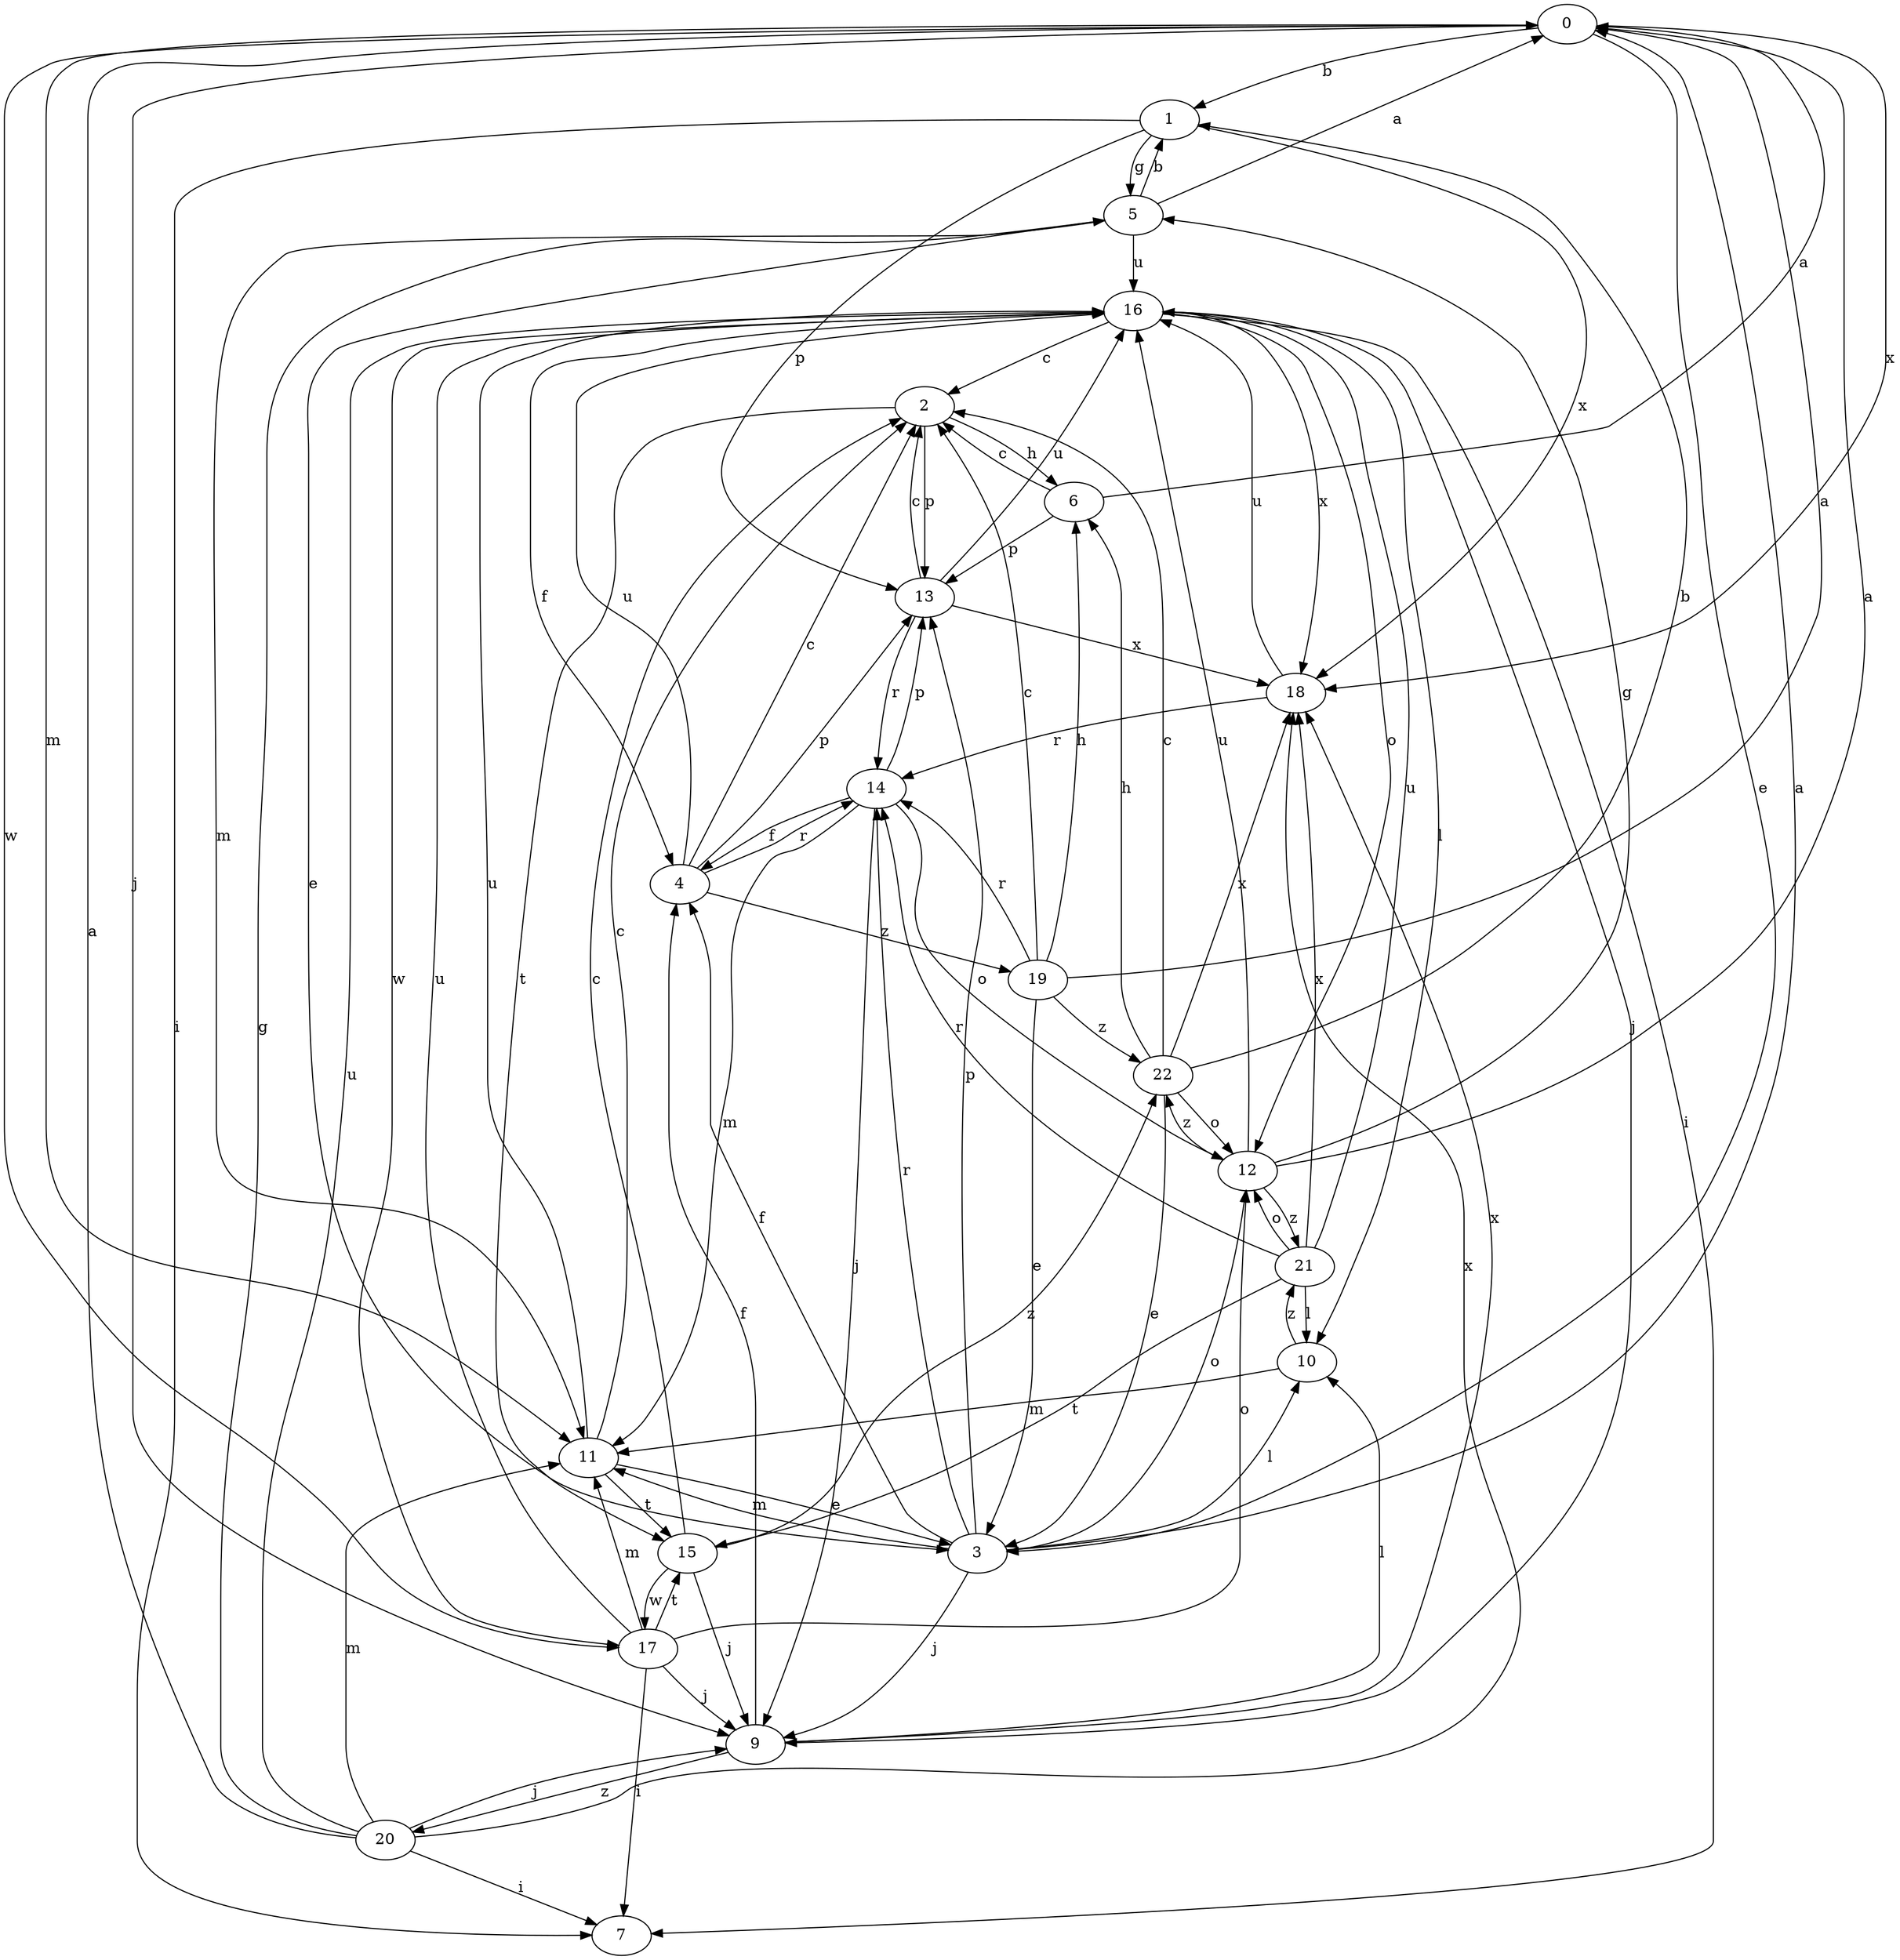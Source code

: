 strict digraph  {
0;
1;
2;
3;
4;
5;
6;
7;
9;
10;
11;
12;
13;
14;
15;
16;
17;
18;
19;
20;
21;
22;
0 -> 1  [label=b];
0 -> 3  [label=e];
0 -> 9  [label=j];
0 -> 11  [label=m];
0 -> 17  [label=w];
0 -> 18  [label=x];
1 -> 5  [label=g];
1 -> 7  [label=i];
1 -> 13  [label=p];
1 -> 18  [label=x];
2 -> 6  [label=h];
2 -> 13  [label=p];
2 -> 15  [label=t];
3 -> 0  [label=a];
3 -> 4  [label=f];
3 -> 9  [label=j];
3 -> 10  [label=l];
3 -> 11  [label=m];
3 -> 12  [label=o];
3 -> 13  [label=p];
3 -> 14  [label=r];
4 -> 2  [label=c];
4 -> 13  [label=p];
4 -> 14  [label=r];
4 -> 16  [label=u];
4 -> 19  [label=z];
5 -> 0  [label=a];
5 -> 1  [label=b];
5 -> 3  [label=e];
5 -> 11  [label=m];
5 -> 16  [label=u];
6 -> 0  [label=a];
6 -> 2  [label=c];
6 -> 13  [label=p];
9 -> 4  [label=f];
9 -> 10  [label=l];
9 -> 18  [label=x];
9 -> 20  [label=z];
10 -> 11  [label=m];
10 -> 21  [label=z];
11 -> 2  [label=c];
11 -> 3  [label=e];
11 -> 15  [label=t];
11 -> 16  [label=u];
12 -> 0  [label=a];
12 -> 5  [label=g];
12 -> 16  [label=u];
12 -> 21  [label=z];
12 -> 22  [label=z];
13 -> 2  [label=c];
13 -> 14  [label=r];
13 -> 16  [label=u];
13 -> 18  [label=x];
14 -> 4  [label=f];
14 -> 9  [label=j];
14 -> 11  [label=m];
14 -> 12  [label=o];
14 -> 13  [label=p];
15 -> 2  [label=c];
15 -> 9  [label=j];
15 -> 17  [label=w];
15 -> 22  [label=z];
16 -> 2  [label=c];
16 -> 4  [label=f];
16 -> 7  [label=i];
16 -> 9  [label=j];
16 -> 10  [label=l];
16 -> 12  [label=o];
16 -> 17  [label=w];
16 -> 18  [label=x];
17 -> 7  [label=i];
17 -> 9  [label=j];
17 -> 11  [label=m];
17 -> 12  [label=o];
17 -> 15  [label=t];
17 -> 16  [label=u];
18 -> 14  [label=r];
18 -> 16  [label=u];
19 -> 0  [label=a];
19 -> 2  [label=c];
19 -> 3  [label=e];
19 -> 6  [label=h];
19 -> 14  [label=r];
19 -> 22  [label=z];
20 -> 0  [label=a];
20 -> 5  [label=g];
20 -> 7  [label=i];
20 -> 9  [label=j];
20 -> 11  [label=m];
20 -> 16  [label=u];
20 -> 18  [label=x];
21 -> 10  [label=l];
21 -> 12  [label=o];
21 -> 14  [label=r];
21 -> 15  [label=t];
21 -> 16  [label=u];
21 -> 18  [label=x];
22 -> 1  [label=b];
22 -> 2  [label=c];
22 -> 3  [label=e];
22 -> 6  [label=h];
22 -> 12  [label=o];
22 -> 18  [label=x];
}
